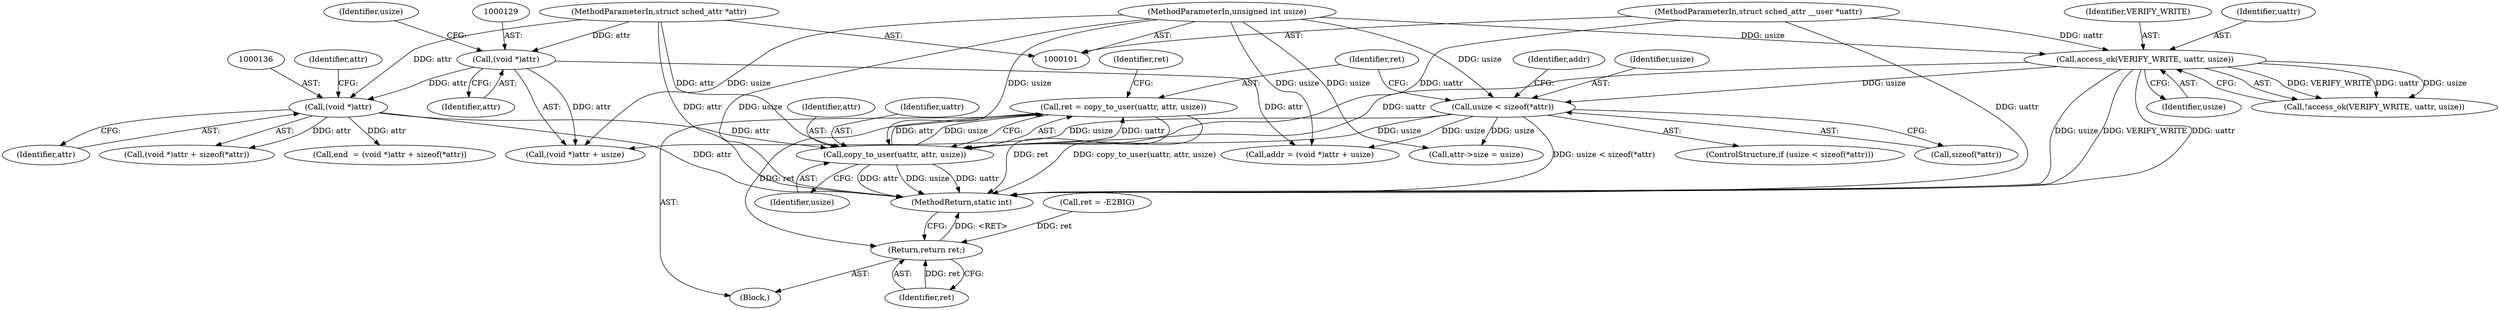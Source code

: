 digraph "1_linux_4efbc454ba68def5ef285b26ebfcfdb605b52755@API" {
"1000157" [label="(Call,ret = copy_to_user(uattr, attr, usize))"];
"1000159" [label="(Call,copy_to_user(uattr, attr, usize))"];
"1000109" [label="(Call,access_ok(VERIFY_WRITE, uattr, usize))"];
"1000102" [label="(MethodParameterIn,struct sched_attr __user *uattr)"];
"1000104" [label="(MethodParameterIn,unsigned int usize)"];
"1000135" [label="(Call,(void *)attr)"];
"1000128" [label="(Call,(void *)attr)"];
"1000103" [label="(MethodParameterIn,struct sched_attr *attr)"];
"1000117" [label="(Call,usize < sizeof(*attr))"];
"1000169" [label="(Return,return ret;)"];
"1000128" [label="(Call,(void *)attr)"];
"1000135" [label="(Call,(void *)attr)"];
"1000112" [label="(Identifier,usize)"];
"1000110" [label="(Identifier,VERIFY_WRITE)"];
"1000117" [label="(Call,usize < sizeof(*attr))"];
"1000119" [label="(Call,sizeof(*attr))"];
"1000109" [label="(Call,access_ok(VERIFY_WRITE, uattr, usize))"];
"1000169" [label="(Return,return ret;)"];
"1000108" [label="(Call,!access_ok(VERIFY_WRITE, uattr, usize))"];
"1000170" [label="(Identifier,ret)"];
"1000152" [label="(Call,attr->size = usize)"];
"1000159" [label="(Call,copy_to_user(uattr, attr, usize))"];
"1000140" [label="(Identifier,attr)"];
"1000162" [label="(Identifier,usize)"];
"1000161" [label="(Identifier,attr)"];
"1000125" [label="(Call,addr = (void *)attr + usize)"];
"1000177" [label="(MethodReturn,static int)"];
"1000104" [label="(MethodParameterIn,unsigned int usize)"];
"1000131" [label="(Identifier,usize)"];
"1000160" [label="(Identifier,uattr)"];
"1000116" [label="(ControlStructure,if (usize < sizeof(*attr)))"];
"1000164" [label="(Identifier,ret)"];
"1000137" [label="(Identifier,attr)"];
"1000127" [label="(Call,(void *)attr + usize)"];
"1000132" [label="(Call,end  = (void *)attr + sizeof(*attr))"];
"1000118" [label="(Identifier,usize)"];
"1000105" [label="(Block,)"];
"1000158" [label="(Identifier,ret)"];
"1000103" [label="(MethodParameterIn,struct sched_attr *attr)"];
"1000130" [label="(Identifier,attr)"];
"1000126" [label="(Identifier,addr)"];
"1000157" [label="(Call,ret = copy_to_user(uattr, attr, usize))"];
"1000102" [label="(MethodParameterIn,struct sched_attr __user *uattr)"];
"1000134" [label="(Call,(void *)attr + sizeof(*attr))"];
"1000111" [label="(Identifier,uattr)"];
"1000172" [label="(Call,ret = -E2BIG)"];
"1000157" -> "1000105"  [label="AST: "];
"1000157" -> "1000159"  [label="CFG: "];
"1000158" -> "1000157"  [label="AST: "];
"1000159" -> "1000157"  [label="AST: "];
"1000164" -> "1000157"  [label="CFG: "];
"1000157" -> "1000177"  [label="DDG: copy_to_user(uattr, attr, usize)"];
"1000157" -> "1000177"  [label="DDG: ret"];
"1000159" -> "1000157"  [label="DDG: uattr"];
"1000159" -> "1000157"  [label="DDG: attr"];
"1000159" -> "1000157"  [label="DDG: usize"];
"1000157" -> "1000169"  [label="DDG: ret"];
"1000159" -> "1000162"  [label="CFG: "];
"1000160" -> "1000159"  [label="AST: "];
"1000161" -> "1000159"  [label="AST: "];
"1000162" -> "1000159"  [label="AST: "];
"1000159" -> "1000177"  [label="DDG: usize"];
"1000159" -> "1000177"  [label="DDG: uattr"];
"1000159" -> "1000177"  [label="DDG: attr"];
"1000109" -> "1000159"  [label="DDG: uattr"];
"1000102" -> "1000159"  [label="DDG: uattr"];
"1000135" -> "1000159"  [label="DDG: attr"];
"1000103" -> "1000159"  [label="DDG: attr"];
"1000117" -> "1000159"  [label="DDG: usize"];
"1000104" -> "1000159"  [label="DDG: usize"];
"1000109" -> "1000108"  [label="AST: "];
"1000109" -> "1000112"  [label="CFG: "];
"1000110" -> "1000109"  [label="AST: "];
"1000111" -> "1000109"  [label="AST: "];
"1000112" -> "1000109"  [label="AST: "];
"1000108" -> "1000109"  [label="CFG: "];
"1000109" -> "1000177"  [label="DDG: usize"];
"1000109" -> "1000177"  [label="DDG: VERIFY_WRITE"];
"1000109" -> "1000177"  [label="DDG: uattr"];
"1000109" -> "1000108"  [label="DDG: VERIFY_WRITE"];
"1000109" -> "1000108"  [label="DDG: uattr"];
"1000109" -> "1000108"  [label="DDG: usize"];
"1000102" -> "1000109"  [label="DDG: uattr"];
"1000104" -> "1000109"  [label="DDG: usize"];
"1000109" -> "1000117"  [label="DDG: usize"];
"1000102" -> "1000101"  [label="AST: "];
"1000102" -> "1000177"  [label="DDG: uattr"];
"1000104" -> "1000101"  [label="AST: "];
"1000104" -> "1000177"  [label="DDG: usize"];
"1000104" -> "1000117"  [label="DDG: usize"];
"1000104" -> "1000125"  [label="DDG: usize"];
"1000104" -> "1000127"  [label="DDG: usize"];
"1000104" -> "1000152"  [label="DDG: usize"];
"1000135" -> "1000134"  [label="AST: "];
"1000135" -> "1000137"  [label="CFG: "];
"1000136" -> "1000135"  [label="AST: "];
"1000137" -> "1000135"  [label="AST: "];
"1000140" -> "1000135"  [label="CFG: "];
"1000135" -> "1000177"  [label="DDG: attr"];
"1000135" -> "1000132"  [label="DDG: attr"];
"1000135" -> "1000134"  [label="DDG: attr"];
"1000128" -> "1000135"  [label="DDG: attr"];
"1000103" -> "1000135"  [label="DDG: attr"];
"1000128" -> "1000127"  [label="AST: "];
"1000128" -> "1000130"  [label="CFG: "];
"1000129" -> "1000128"  [label="AST: "];
"1000130" -> "1000128"  [label="AST: "];
"1000131" -> "1000128"  [label="CFG: "];
"1000128" -> "1000125"  [label="DDG: attr"];
"1000128" -> "1000127"  [label="DDG: attr"];
"1000103" -> "1000128"  [label="DDG: attr"];
"1000103" -> "1000101"  [label="AST: "];
"1000103" -> "1000177"  [label="DDG: attr"];
"1000117" -> "1000116"  [label="AST: "];
"1000117" -> "1000119"  [label="CFG: "];
"1000118" -> "1000117"  [label="AST: "];
"1000119" -> "1000117"  [label="AST: "];
"1000126" -> "1000117"  [label="CFG: "];
"1000158" -> "1000117"  [label="CFG: "];
"1000117" -> "1000177"  [label="DDG: usize < sizeof(*attr)"];
"1000117" -> "1000125"  [label="DDG: usize"];
"1000117" -> "1000127"  [label="DDG: usize"];
"1000117" -> "1000152"  [label="DDG: usize"];
"1000169" -> "1000105"  [label="AST: "];
"1000169" -> "1000170"  [label="CFG: "];
"1000170" -> "1000169"  [label="AST: "];
"1000177" -> "1000169"  [label="CFG: "];
"1000169" -> "1000177"  [label="DDG: <RET>"];
"1000170" -> "1000169"  [label="DDG: ret"];
"1000172" -> "1000169"  [label="DDG: ret"];
}
